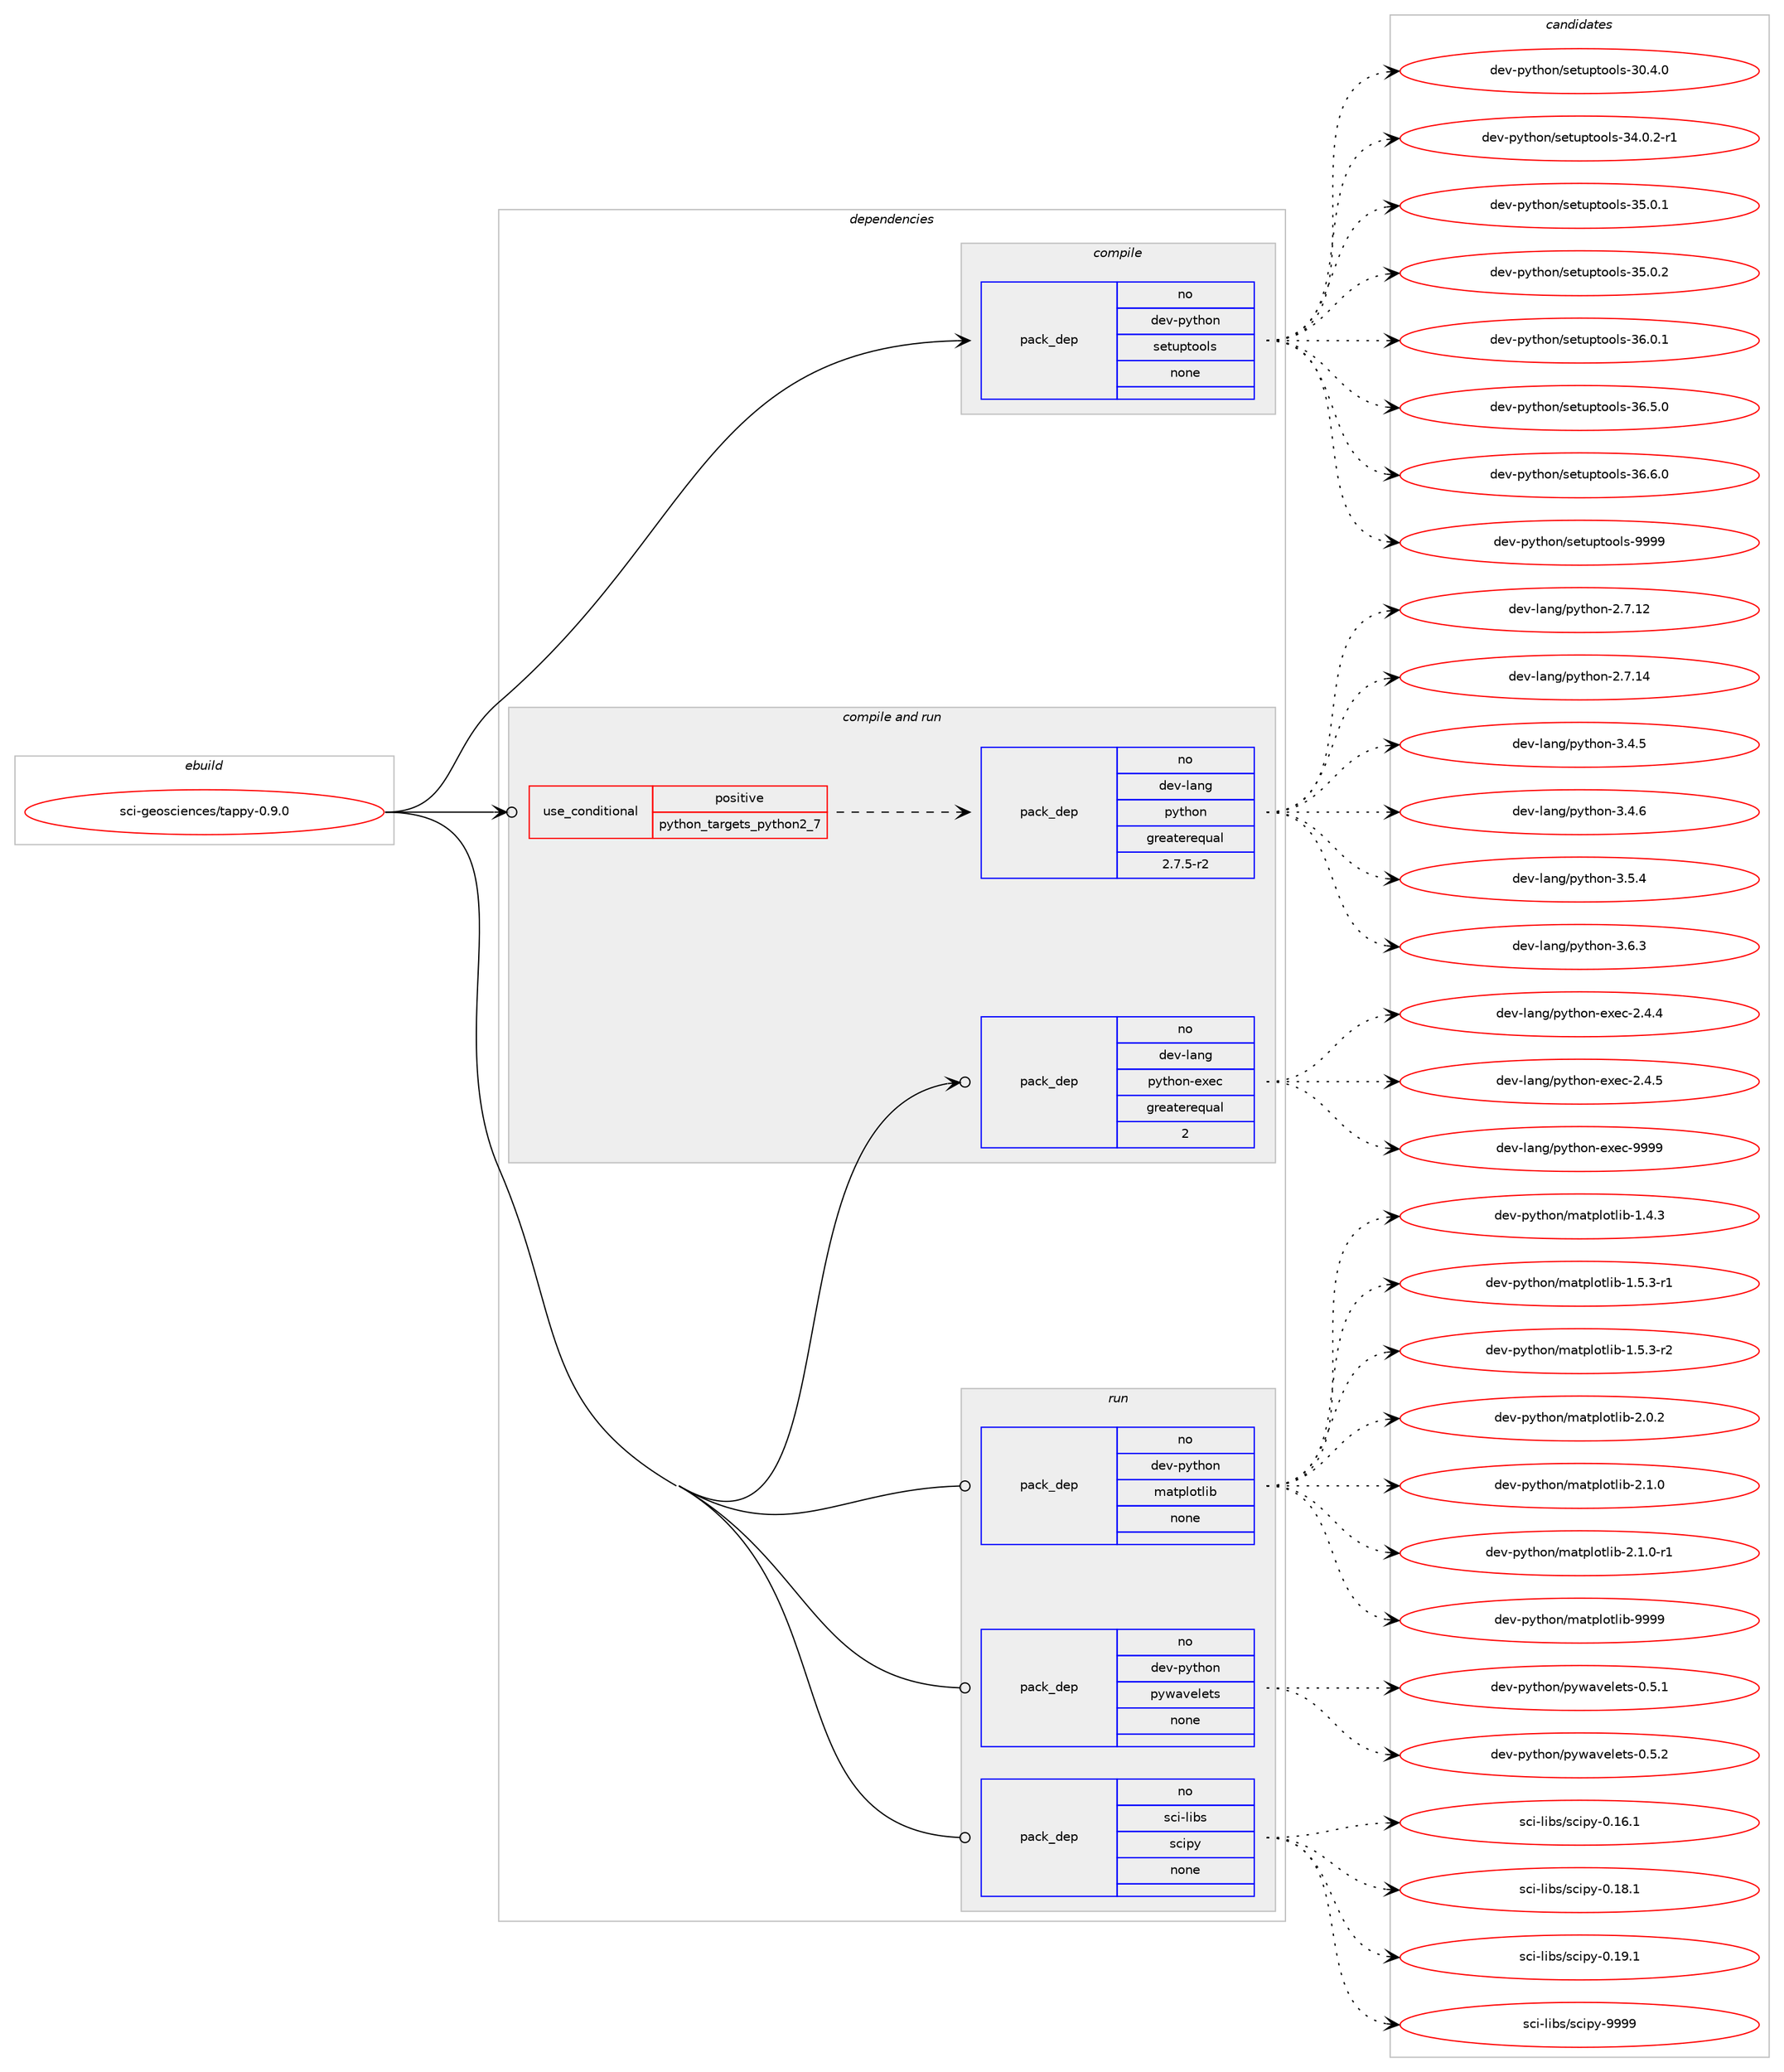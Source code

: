 digraph prolog {

# *************
# Graph options
# *************

newrank=true;
concentrate=true;
compound=true;
graph [rankdir=LR,fontname=Helvetica,fontsize=10,ranksep=1.5];#, ranksep=2.5, nodesep=0.2];
edge  [arrowhead=vee];
node  [fontname=Helvetica,fontsize=10];

# **********
# The ebuild
# **********

subgraph cluster_leftcol {
color=gray;
rank=same;
label=<<i>ebuild</i>>;
id [label="sci-geosciences/tappy-0.9.0", color=red, width=4, href="../sci-geosciences/tappy-0.9.0.svg"];
}

# ****************
# The dependencies
# ****************

subgraph cluster_midcol {
color=gray;
label=<<i>dependencies</i>>;
subgraph cluster_compile {
fillcolor="#eeeeee";
style=filled;
label=<<i>compile</i>>;
subgraph pack331832 {
dependency449709 [label=<<TABLE BORDER="0" CELLBORDER="1" CELLSPACING="0" CELLPADDING="4" WIDTH="220"><TR><TD ROWSPAN="6" CELLPADDING="30">pack_dep</TD></TR><TR><TD WIDTH="110">no</TD></TR><TR><TD>dev-python</TD></TR><TR><TD>setuptools</TD></TR><TR><TD>none</TD></TR><TR><TD></TD></TR></TABLE>>, shape=none, color=blue];
}
id:e -> dependency449709:w [weight=20,style="solid",arrowhead="vee"];
}
subgraph cluster_compileandrun {
fillcolor="#eeeeee";
style=filled;
label=<<i>compile and run</i>>;
subgraph cond110054 {
dependency449710 [label=<<TABLE BORDER="0" CELLBORDER="1" CELLSPACING="0" CELLPADDING="4"><TR><TD ROWSPAN="3" CELLPADDING="10">use_conditional</TD></TR><TR><TD>positive</TD></TR><TR><TD>python_targets_python2_7</TD></TR></TABLE>>, shape=none, color=red];
subgraph pack331833 {
dependency449711 [label=<<TABLE BORDER="0" CELLBORDER="1" CELLSPACING="0" CELLPADDING="4" WIDTH="220"><TR><TD ROWSPAN="6" CELLPADDING="30">pack_dep</TD></TR><TR><TD WIDTH="110">no</TD></TR><TR><TD>dev-lang</TD></TR><TR><TD>python</TD></TR><TR><TD>greaterequal</TD></TR><TR><TD>2.7.5-r2</TD></TR></TABLE>>, shape=none, color=blue];
}
dependency449710:e -> dependency449711:w [weight=20,style="dashed",arrowhead="vee"];
}
id:e -> dependency449710:w [weight=20,style="solid",arrowhead="odotvee"];
subgraph pack331834 {
dependency449712 [label=<<TABLE BORDER="0" CELLBORDER="1" CELLSPACING="0" CELLPADDING="4" WIDTH="220"><TR><TD ROWSPAN="6" CELLPADDING="30">pack_dep</TD></TR><TR><TD WIDTH="110">no</TD></TR><TR><TD>dev-lang</TD></TR><TR><TD>python-exec</TD></TR><TR><TD>greaterequal</TD></TR><TR><TD>2</TD></TR></TABLE>>, shape=none, color=blue];
}
id:e -> dependency449712:w [weight=20,style="solid",arrowhead="odotvee"];
}
subgraph cluster_run {
fillcolor="#eeeeee";
style=filled;
label=<<i>run</i>>;
subgraph pack331835 {
dependency449713 [label=<<TABLE BORDER="0" CELLBORDER="1" CELLSPACING="0" CELLPADDING="4" WIDTH="220"><TR><TD ROWSPAN="6" CELLPADDING="30">pack_dep</TD></TR><TR><TD WIDTH="110">no</TD></TR><TR><TD>dev-python</TD></TR><TR><TD>matplotlib</TD></TR><TR><TD>none</TD></TR><TR><TD></TD></TR></TABLE>>, shape=none, color=blue];
}
id:e -> dependency449713:w [weight=20,style="solid",arrowhead="odot"];
subgraph pack331836 {
dependency449714 [label=<<TABLE BORDER="0" CELLBORDER="1" CELLSPACING="0" CELLPADDING="4" WIDTH="220"><TR><TD ROWSPAN="6" CELLPADDING="30">pack_dep</TD></TR><TR><TD WIDTH="110">no</TD></TR><TR><TD>dev-python</TD></TR><TR><TD>pywavelets</TD></TR><TR><TD>none</TD></TR><TR><TD></TD></TR></TABLE>>, shape=none, color=blue];
}
id:e -> dependency449714:w [weight=20,style="solid",arrowhead="odot"];
subgraph pack331837 {
dependency449715 [label=<<TABLE BORDER="0" CELLBORDER="1" CELLSPACING="0" CELLPADDING="4" WIDTH="220"><TR><TD ROWSPAN="6" CELLPADDING="30">pack_dep</TD></TR><TR><TD WIDTH="110">no</TD></TR><TR><TD>sci-libs</TD></TR><TR><TD>scipy</TD></TR><TR><TD>none</TD></TR><TR><TD></TD></TR></TABLE>>, shape=none, color=blue];
}
id:e -> dependency449715:w [weight=20,style="solid",arrowhead="odot"];
}
}

# **************
# The candidates
# **************

subgraph cluster_choices {
rank=same;
color=gray;
label=<<i>candidates</i>>;

subgraph choice331832 {
color=black;
nodesep=1;
choice100101118451121211161041111104711510111611711211611111110811545514846524648 [label="dev-python/setuptools-30.4.0", color=red, width=4,href="../dev-python/setuptools-30.4.0.svg"];
choice1001011184511212111610411111047115101116117112116111111108115455152464846504511449 [label="dev-python/setuptools-34.0.2-r1", color=red, width=4,href="../dev-python/setuptools-34.0.2-r1.svg"];
choice100101118451121211161041111104711510111611711211611111110811545515346484649 [label="dev-python/setuptools-35.0.1", color=red, width=4,href="../dev-python/setuptools-35.0.1.svg"];
choice100101118451121211161041111104711510111611711211611111110811545515346484650 [label="dev-python/setuptools-35.0.2", color=red, width=4,href="../dev-python/setuptools-35.0.2.svg"];
choice100101118451121211161041111104711510111611711211611111110811545515446484649 [label="dev-python/setuptools-36.0.1", color=red, width=4,href="../dev-python/setuptools-36.0.1.svg"];
choice100101118451121211161041111104711510111611711211611111110811545515446534648 [label="dev-python/setuptools-36.5.0", color=red, width=4,href="../dev-python/setuptools-36.5.0.svg"];
choice100101118451121211161041111104711510111611711211611111110811545515446544648 [label="dev-python/setuptools-36.6.0", color=red, width=4,href="../dev-python/setuptools-36.6.0.svg"];
choice10010111845112121116104111110471151011161171121161111111081154557575757 [label="dev-python/setuptools-9999", color=red, width=4,href="../dev-python/setuptools-9999.svg"];
dependency449709:e -> choice100101118451121211161041111104711510111611711211611111110811545514846524648:w [style=dotted,weight="100"];
dependency449709:e -> choice1001011184511212111610411111047115101116117112116111111108115455152464846504511449:w [style=dotted,weight="100"];
dependency449709:e -> choice100101118451121211161041111104711510111611711211611111110811545515346484649:w [style=dotted,weight="100"];
dependency449709:e -> choice100101118451121211161041111104711510111611711211611111110811545515346484650:w [style=dotted,weight="100"];
dependency449709:e -> choice100101118451121211161041111104711510111611711211611111110811545515446484649:w [style=dotted,weight="100"];
dependency449709:e -> choice100101118451121211161041111104711510111611711211611111110811545515446534648:w [style=dotted,weight="100"];
dependency449709:e -> choice100101118451121211161041111104711510111611711211611111110811545515446544648:w [style=dotted,weight="100"];
dependency449709:e -> choice10010111845112121116104111110471151011161171121161111111081154557575757:w [style=dotted,weight="100"];
}
subgraph choice331833 {
color=black;
nodesep=1;
choice10010111845108971101034711212111610411111045504655464950 [label="dev-lang/python-2.7.12", color=red, width=4,href="../dev-lang/python-2.7.12.svg"];
choice10010111845108971101034711212111610411111045504655464952 [label="dev-lang/python-2.7.14", color=red, width=4,href="../dev-lang/python-2.7.14.svg"];
choice100101118451089711010347112121116104111110455146524653 [label="dev-lang/python-3.4.5", color=red, width=4,href="../dev-lang/python-3.4.5.svg"];
choice100101118451089711010347112121116104111110455146524654 [label="dev-lang/python-3.4.6", color=red, width=4,href="../dev-lang/python-3.4.6.svg"];
choice100101118451089711010347112121116104111110455146534652 [label="dev-lang/python-3.5.4", color=red, width=4,href="../dev-lang/python-3.5.4.svg"];
choice100101118451089711010347112121116104111110455146544651 [label="dev-lang/python-3.6.3", color=red, width=4,href="../dev-lang/python-3.6.3.svg"];
dependency449711:e -> choice10010111845108971101034711212111610411111045504655464950:w [style=dotted,weight="100"];
dependency449711:e -> choice10010111845108971101034711212111610411111045504655464952:w [style=dotted,weight="100"];
dependency449711:e -> choice100101118451089711010347112121116104111110455146524653:w [style=dotted,weight="100"];
dependency449711:e -> choice100101118451089711010347112121116104111110455146524654:w [style=dotted,weight="100"];
dependency449711:e -> choice100101118451089711010347112121116104111110455146534652:w [style=dotted,weight="100"];
dependency449711:e -> choice100101118451089711010347112121116104111110455146544651:w [style=dotted,weight="100"];
}
subgraph choice331834 {
color=black;
nodesep=1;
choice1001011184510897110103471121211161041111104510112010199455046524652 [label="dev-lang/python-exec-2.4.4", color=red, width=4,href="../dev-lang/python-exec-2.4.4.svg"];
choice1001011184510897110103471121211161041111104510112010199455046524653 [label="dev-lang/python-exec-2.4.5", color=red, width=4,href="../dev-lang/python-exec-2.4.5.svg"];
choice10010111845108971101034711212111610411111045101120101994557575757 [label="dev-lang/python-exec-9999", color=red, width=4,href="../dev-lang/python-exec-9999.svg"];
dependency449712:e -> choice1001011184510897110103471121211161041111104510112010199455046524652:w [style=dotted,weight="100"];
dependency449712:e -> choice1001011184510897110103471121211161041111104510112010199455046524653:w [style=dotted,weight="100"];
dependency449712:e -> choice10010111845108971101034711212111610411111045101120101994557575757:w [style=dotted,weight="100"];
}
subgraph choice331835 {
color=black;
nodesep=1;
choice10010111845112121116104111110471099711611210811111610810598454946524651 [label="dev-python/matplotlib-1.4.3", color=red, width=4,href="../dev-python/matplotlib-1.4.3.svg"];
choice100101118451121211161041111104710997116112108111116108105984549465346514511449 [label="dev-python/matplotlib-1.5.3-r1", color=red, width=4,href="../dev-python/matplotlib-1.5.3-r1.svg"];
choice100101118451121211161041111104710997116112108111116108105984549465346514511450 [label="dev-python/matplotlib-1.5.3-r2", color=red, width=4,href="../dev-python/matplotlib-1.5.3-r2.svg"];
choice10010111845112121116104111110471099711611210811111610810598455046484650 [label="dev-python/matplotlib-2.0.2", color=red, width=4,href="../dev-python/matplotlib-2.0.2.svg"];
choice10010111845112121116104111110471099711611210811111610810598455046494648 [label="dev-python/matplotlib-2.1.0", color=red, width=4,href="../dev-python/matplotlib-2.1.0.svg"];
choice100101118451121211161041111104710997116112108111116108105984550464946484511449 [label="dev-python/matplotlib-2.1.0-r1", color=red, width=4,href="../dev-python/matplotlib-2.1.0-r1.svg"];
choice100101118451121211161041111104710997116112108111116108105984557575757 [label="dev-python/matplotlib-9999", color=red, width=4,href="../dev-python/matplotlib-9999.svg"];
dependency449713:e -> choice10010111845112121116104111110471099711611210811111610810598454946524651:w [style=dotted,weight="100"];
dependency449713:e -> choice100101118451121211161041111104710997116112108111116108105984549465346514511449:w [style=dotted,weight="100"];
dependency449713:e -> choice100101118451121211161041111104710997116112108111116108105984549465346514511450:w [style=dotted,weight="100"];
dependency449713:e -> choice10010111845112121116104111110471099711611210811111610810598455046484650:w [style=dotted,weight="100"];
dependency449713:e -> choice10010111845112121116104111110471099711611210811111610810598455046494648:w [style=dotted,weight="100"];
dependency449713:e -> choice100101118451121211161041111104710997116112108111116108105984550464946484511449:w [style=dotted,weight="100"];
dependency449713:e -> choice100101118451121211161041111104710997116112108111116108105984557575757:w [style=dotted,weight="100"];
}
subgraph choice331836 {
color=black;
nodesep=1;
choice100101118451121211161041111104711212111997118101108101116115454846534649 [label="dev-python/pywavelets-0.5.1", color=red, width=4,href="../dev-python/pywavelets-0.5.1.svg"];
choice100101118451121211161041111104711212111997118101108101116115454846534650 [label="dev-python/pywavelets-0.5.2", color=red, width=4,href="../dev-python/pywavelets-0.5.2.svg"];
dependency449714:e -> choice100101118451121211161041111104711212111997118101108101116115454846534649:w [style=dotted,weight="100"];
dependency449714:e -> choice100101118451121211161041111104711212111997118101108101116115454846534650:w [style=dotted,weight="100"];
}
subgraph choice331837 {
color=black;
nodesep=1;
choice115991054510810598115471159910511212145484649544649 [label="sci-libs/scipy-0.16.1", color=red, width=4,href="../sci-libs/scipy-0.16.1.svg"];
choice115991054510810598115471159910511212145484649564649 [label="sci-libs/scipy-0.18.1", color=red, width=4,href="../sci-libs/scipy-0.18.1.svg"];
choice115991054510810598115471159910511212145484649574649 [label="sci-libs/scipy-0.19.1", color=red, width=4,href="../sci-libs/scipy-0.19.1.svg"];
choice11599105451081059811547115991051121214557575757 [label="sci-libs/scipy-9999", color=red, width=4,href="../sci-libs/scipy-9999.svg"];
dependency449715:e -> choice115991054510810598115471159910511212145484649544649:w [style=dotted,weight="100"];
dependency449715:e -> choice115991054510810598115471159910511212145484649564649:w [style=dotted,weight="100"];
dependency449715:e -> choice115991054510810598115471159910511212145484649574649:w [style=dotted,weight="100"];
dependency449715:e -> choice11599105451081059811547115991051121214557575757:w [style=dotted,weight="100"];
}
}

}
